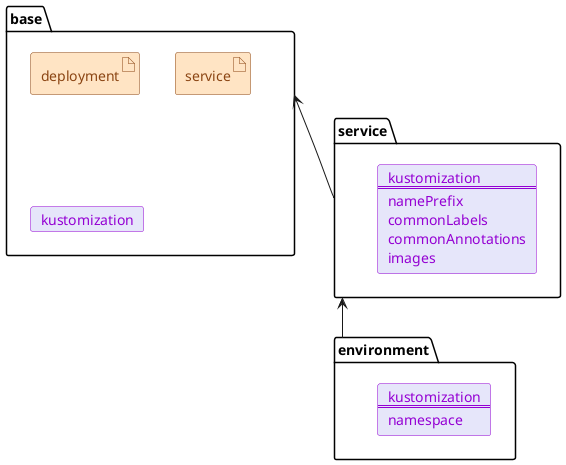 @startuml
<style>
artifact {
  BackgroundColor bisque
  LineColor saddlebrown
  FontColor saddlebrown
}
card {
  BackgroundColor lavender
  LineColor darkviolet
  FontColor darkviolet
}
</style>

folder base {
  artifact deployment as base_deployment
  artifact service as base_service
  card kustomization as base_kustomization
}

folder service {
  card service_kustomization [
    kustomization
    ====
    namePrefix
    commonLabels
    commonAnnotations
    images
  ]
}

folder environment {
  card environment_kustomization [
    kustomization
    ====
    namespace
  ]
}

base <-- service
service <-- environment
@enduml
